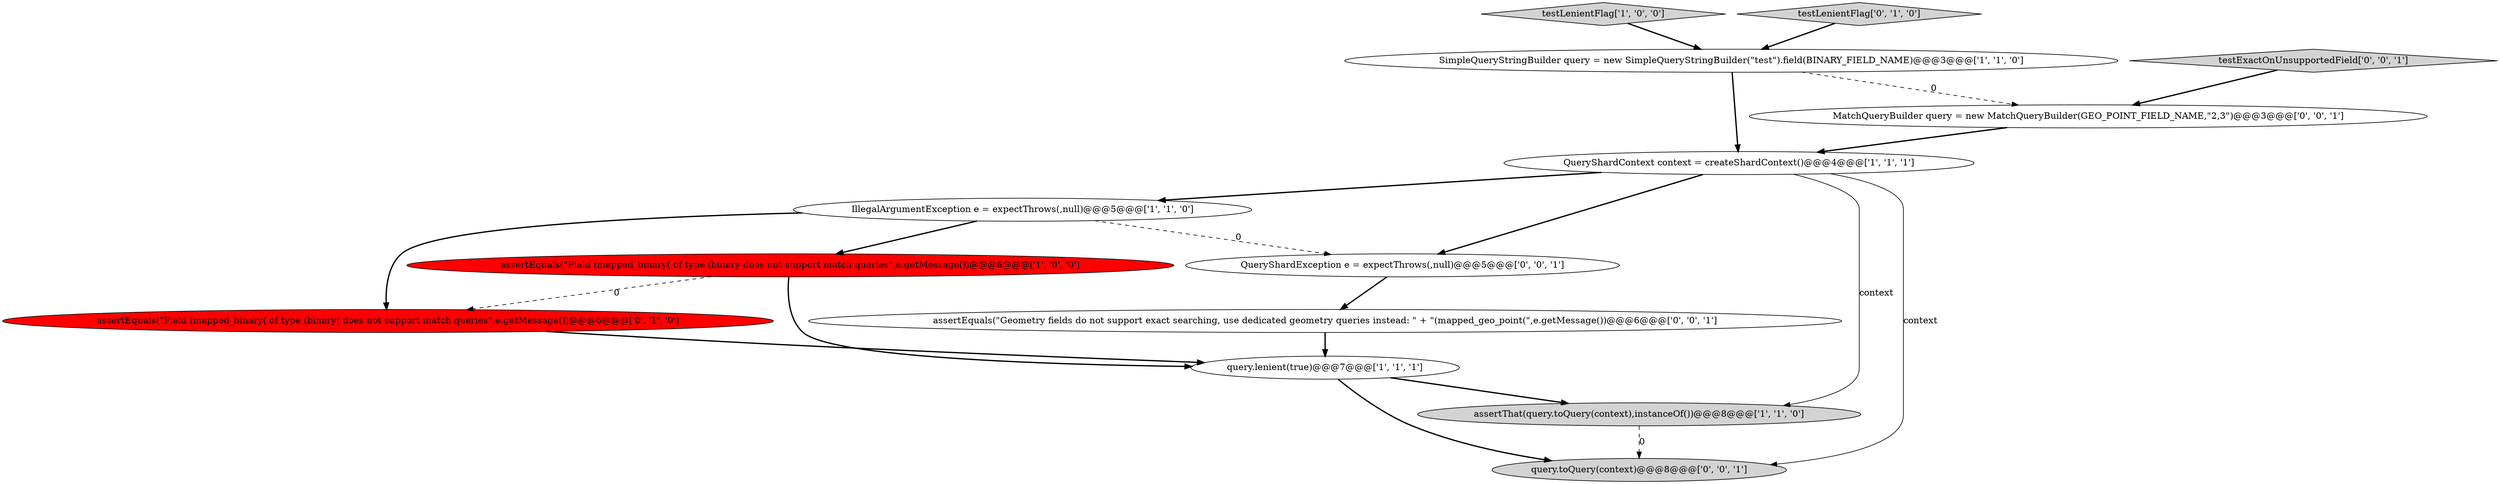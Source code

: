 digraph {
6 [style = filled, label = "testLenientFlag['1', '0', '0']", fillcolor = lightgray, shape = diamond image = "AAA0AAABBB1BBB"];
5 [style = filled, label = "IllegalArgumentException e = expectThrows(,null)@@@5@@@['1', '1', '0']", fillcolor = white, shape = ellipse image = "AAA0AAABBB1BBB"];
7 [style = filled, label = "assertEquals(\"Field (mapped_binary( of type (binary( does not support match queries\",e.getMessage())@@@6@@@['0', '1', '0']", fillcolor = red, shape = ellipse image = "AAA1AAABBB2BBB"];
0 [style = filled, label = "assertThat(query.toQuery(context),instanceOf())@@@8@@@['1', '1', '0']", fillcolor = lightgray, shape = ellipse image = "AAA0AAABBB1BBB"];
9 [style = filled, label = "MatchQueryBuilder query = new MatchQueryBuilder(GEO_POINT_FIELD_NAME,\"2,3\")@@@3@@@['0', '0', '1']", fillcolor = white, shape = ellipse image = "AAA0AAABBB3BBB"];
4 [style = filled, label = "assertEquals(\"Field (mapped_binary( of type (binary does not support match queries\",e.getMessage())@@@6@@@['1', '0', '0']", fillcolor = red, shape = ellipse image = "AAA1AAABBB1BBB"];
11 [style = filled, label = "QueryShardException e = expectThrows(,null)@@@5@@@['0', '0', '1']", fillcolor = white, shape = ellipse image = "AAA0AAABBB3BBB"];
2 [style = filled, label = "query.lenient(true)@@@7@@@['1', '1', '1']", fillcolor = white, shape = ellipse image = "AAA0AAABBB1BBB"];
10 [style = filled, label = "assertEquals(\"Geometry fields do not support exact searching, use dedicated geometry queries instead: \" + \"(mapped_geo_point(\",e.getMessage())@@@6@@@['0', '0', '1']", fillcolor = white, shape = ellipse image = "AAA0AAABBB3BBB"];
8 [style = filled, label = "testLenientFlag['0', '1', '0']", fillcolor = lightgray, shape = diamond image = "AAA0AAABBB2BBB"];
12 [style = filled, label = "testExactOnUnsupportedField['0', '0', '1']", fillcolor = lightgray, shape = diamond image = "AAA0AAABBB3BBB"];
13 [style = filled, label = "query.toQuery(context)@@@8@@@['0', '0', '1']", fillcolor = lightgray, shape = ellipse image = "AAA0AAABBB3BBB"];
3 [style = filled, label = "SimpleQueryStringBuilder query = new SimpleQueryStringBuilder(\"test\").field(BINARY_FIELD_NAME)@@@3@@@['1', '1', '0']", fillcolor = white, shape = ellipse image = "AAA0AAABBB1BBB"];
1 [style = filled, label = "QueryShardContext context = createShardContext()@@@4@@@['1', '1', '1']", fillcolor = white, shape = ellipse image = "AAA0AAABBB1BBB"];
1->5 [style = bold, label=""];
6->3 [style = bold, label=""];
1->13 [style = solid, label="context"];
3->1 [style = bold, label=""];
8->3 [style = bold, label=""];
4->2 [style = bold, label=""];
12->9 [style = bold, label=""];
1->11 [style = bold, label=""];
2->13 [style = bold, label=""];
2->0 [style = bold, label=""];
5->11 [style = dashed, label="0"];
3->9 [style = dashed, label="0"];
11->10 [style = bold, label=""];
7->2 [style = bold, label=""];
4->7 [style = dashed, label="0"];
0->13 [style = dashed, label="0"];
5->4 [style = bold, label=""];
1->0 [style = solid, label="context"];
5->7 [style = bold, label=""];
10->2 [style = bold, label=""];
9->1 [style = bold, label=""];
}
